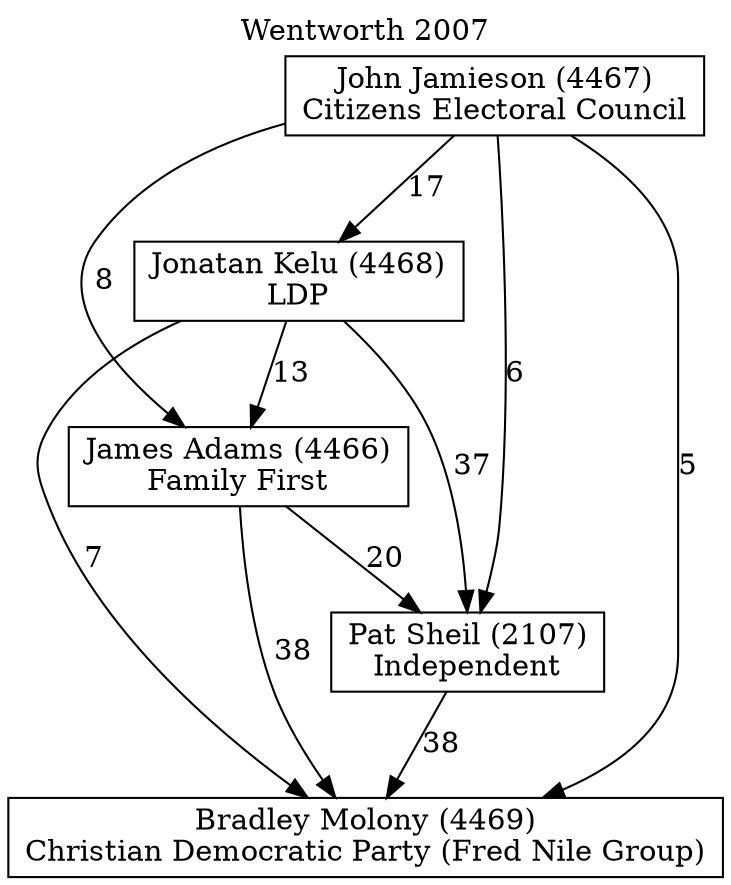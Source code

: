 // House preference flow
digraph "Bradley Molony (4469)_Wentworth_2007" {
	graph [label="Wentworth 2007" labelloc=t mclimit=10]
	node [shape=box]
	"Bradley Molony (4469)" [label="Bradley Molony (4469)
Christian Democratic Party (Fred Nile Group)"]
	"Pat Sheil (2107)" [label="Pat Sheil (2107)
Independent"]
	"James Adams (4466)" [label="James Adams (4466)
Family First"]
	"Jonatan Kelu (4468)" [label="Jonatan Kelu (4468)
LDP"]
	"John Jamieson (4467)" [label="John Jamieson (4467)
Citizens Electoral Council"]
	"Pat Sheil (2107)" -> "Bradley Molony (4469)" [label=38]
	"James Adams (4466)" -> "Pat Sheil (2107)" [label=20]
	"Jonatan Kelu (4468)" -> "James Adams (4466)" [label=13]
	"John Jamieson (4467)" -> "Jonatan Kelu (4468)" [label=17]
	"James Adams (4466)" -> "Bradley Molony (4469)" [label=38]
	"Jonatan Kelu (4468)" -> "Bradley Molony (4469)" [label=7]
	"John Jamieson (4467)" -> "Bradley Molony (4469)" [label=5]
	"John Jamieson (4467)" -> "James Adams (4466)" [label=8]
	"Jonatan Kelu (4468)" -> "Pat Sheil (2107)" [label=37]
	"John Jamieson (4467)" -> "Pat Sheil (2107)" [label=6]
}

